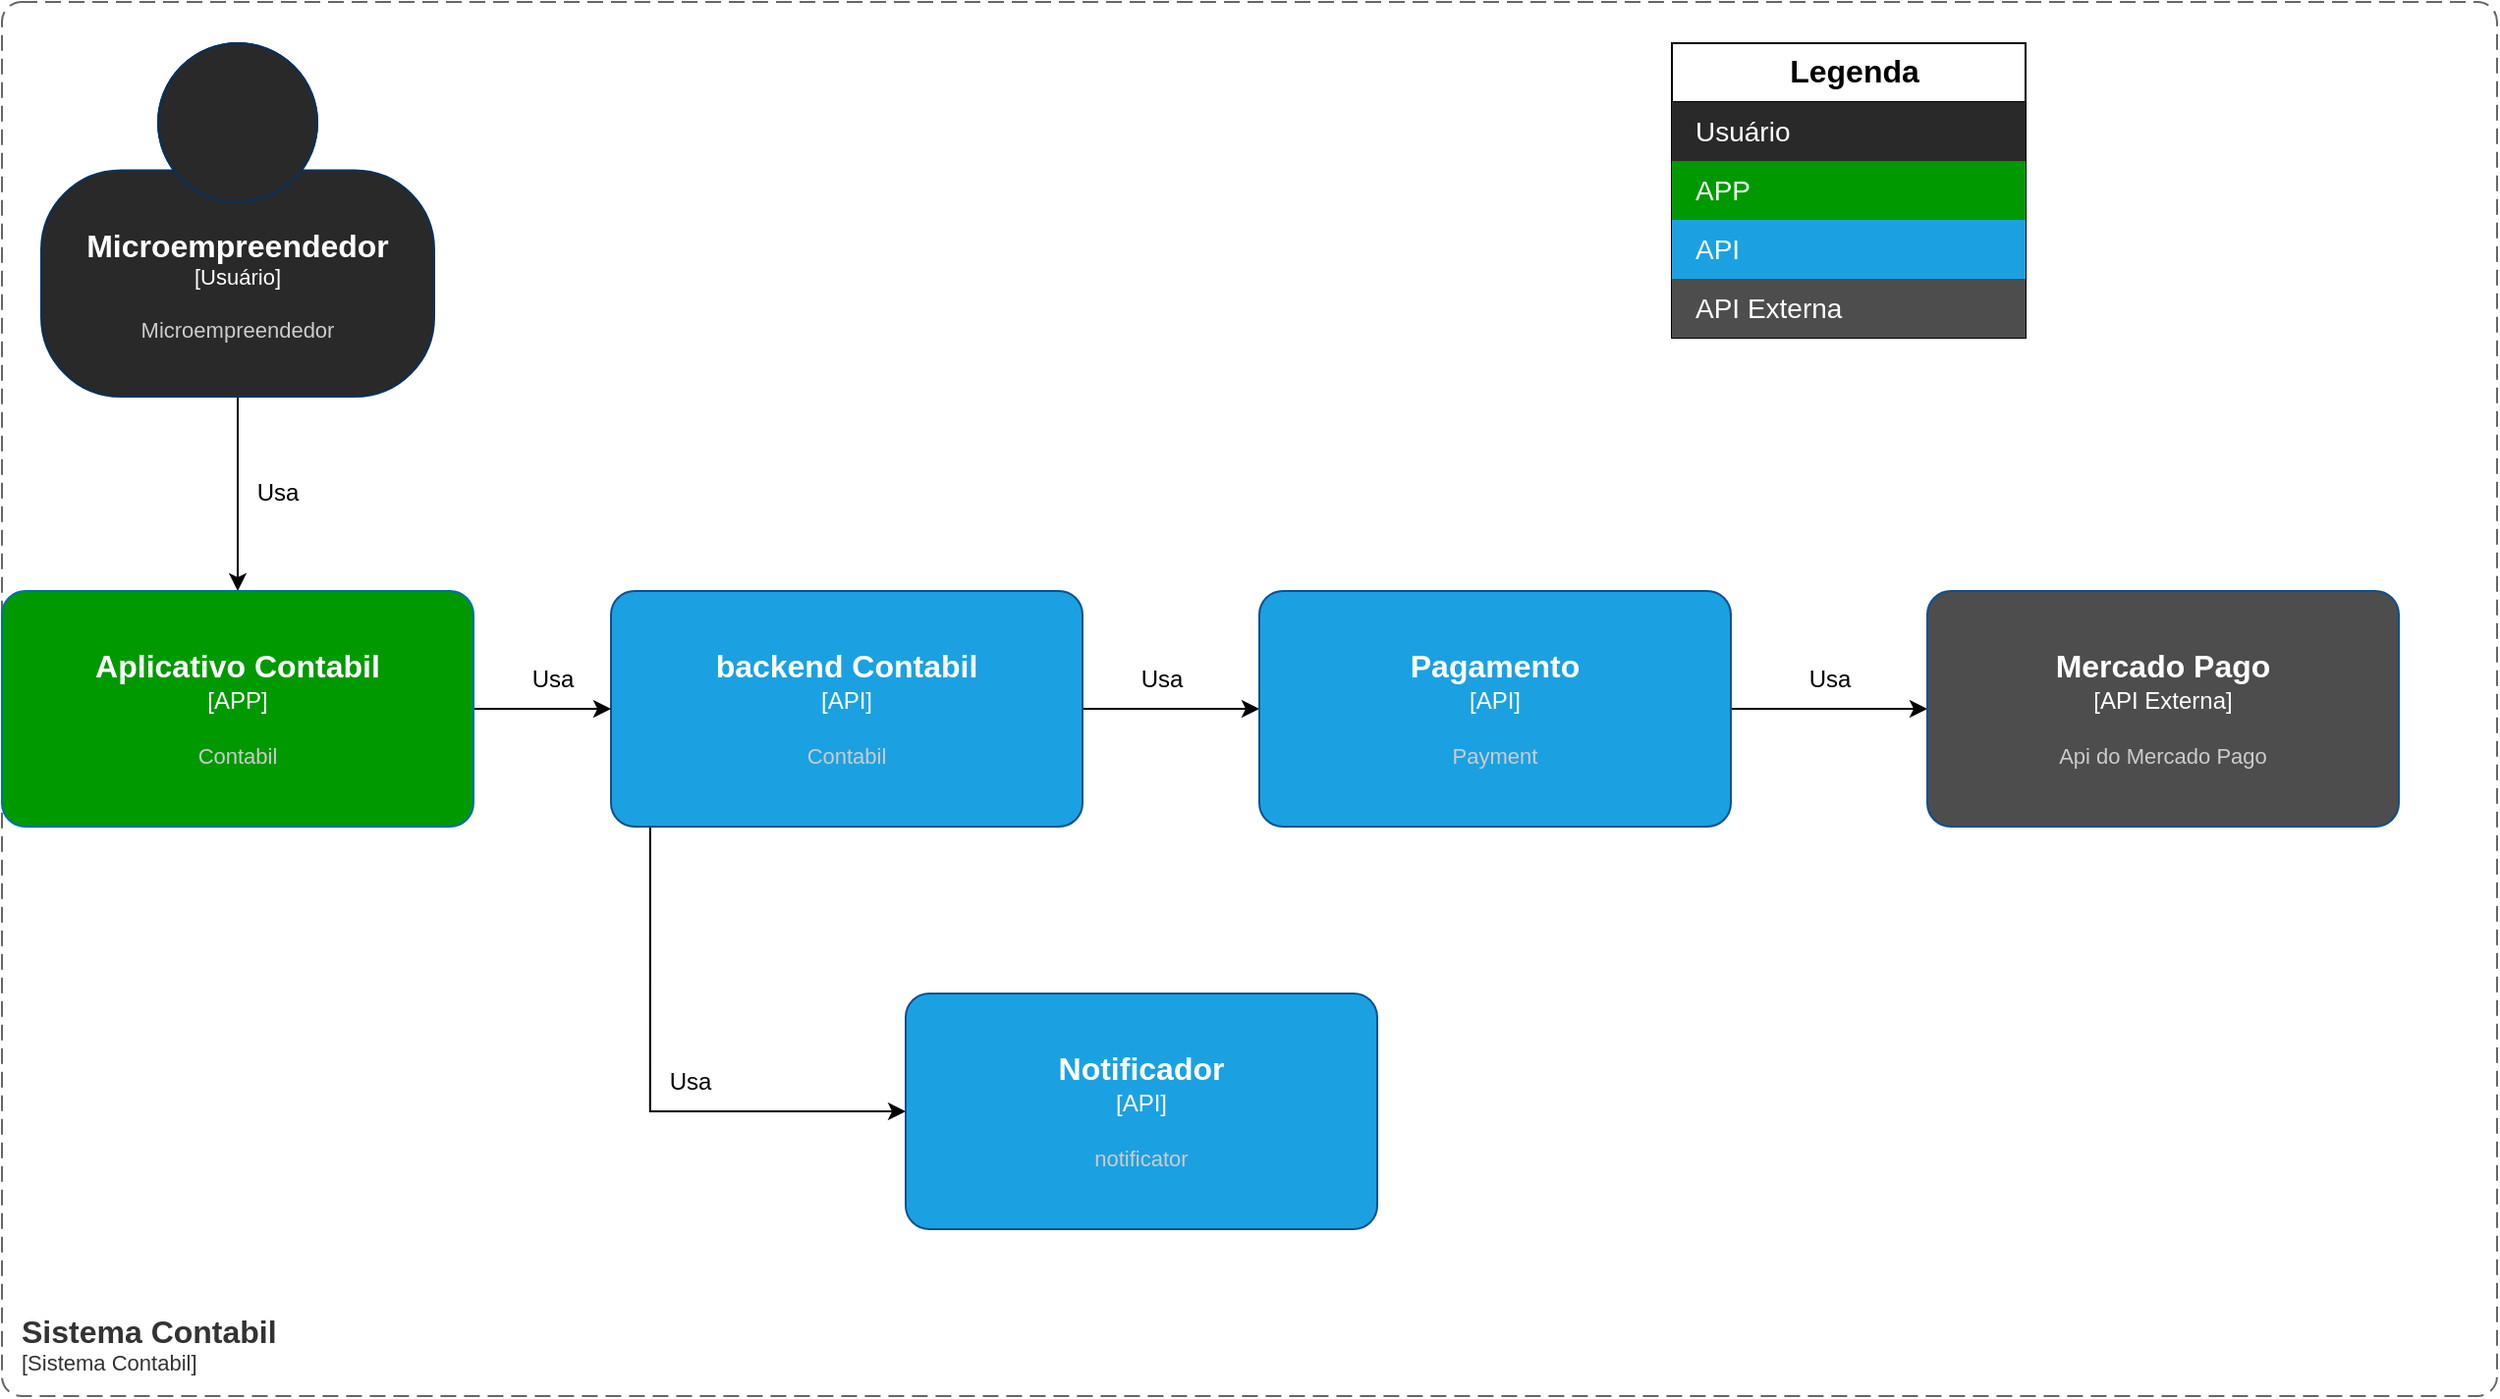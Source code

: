<mxfile version="21.6.8" type="device" pages="5">
  <diagram name="Contexto" id="FHeUx5KVkYCRsPS3F5Vf">
    <mxGraphModel dx="1687" dy="993" grid="1" gridSize="10" guides="1" tooltips="1" connect="1" arrows="1" fold="1" page="1" pageScale="1" pageWidth="827" pageHeight="1169" math="0" shadow="0">
      <root>
        <mxCell id="0" />
        <mxCell id="1" parent="0" />
        <mxCell id="y8lv_qXqmIwqDx1-PK1Z-7" value="Legenda" style="shape=table;startSize=30;container=1;collapsible=0;childLayout=tableLayout;fontSize=16;align=center;verticalAlign=top;fontStyle=1;spacingLeft=6;spacing=0;resizable=0;" vertex="1" parent="1">
          <mxGeometry x="850" y="41" width="180" height="150" as="geometry" />
        </mxCell>
        <mxCell id="y8lv_qXqmIwqDx1-PK1Z-8" value="" style="shape=tableRow;horizontal=0;startSize=0;swimlaneHead=0;swimlaneBody=0;top=0;left=0;bottom=0;right=0;collapsible=0;dropTarget=0;points=[[0,0.5],[1,0.5]];portConstraint=eastwest;fontSize=12;fillColor=#292929;" vertex="1" parent="y8lv_qXqmIwqDx1-PK1Z-7">
          <mxGeometry y="30" width="180" height="30" as="geometry" />
        </mxCell>
        <mxCell id="y8lv_qXqmIwqDx1-PK1Z-9" value="&lt;font style=&quot;font-size: 14px;&quot;&gt;Usuário&lt;/font&gt;" style="shape=partialRectangle;html=1;whiteSpace=wrap;connectable=0;strokeColor=inherit;overflow=hidden;fillColor=#292929;top=0;left=0;bottom=0;right=0;pointerEvents=1;fontSize=12;align=left;fontColor=#FFFFFF;gradientColor=none;spacingLeft=10;spacingRight=4;" vertex="1" parent="y8lv_qXqmIwqDx1-PK1Z-8">
          <mxGeometry width="180" height="30" as="geometry">
            <mxRectangle width="180" height="30" as="alternateBounds" />
          </mxGeometry>
        </mxCell>
        <mxCell id="y8lv_qXqmIwqDx1-PK1Z-10" value="" style="shape=tableRow;horizontal=0;startSize=0;swimlaneHead=0;swimlaneBody=0;strokeColor=inherit;top=0;left=0;bottom=0;right=0;collapsible=0;dropTarget=0;fillColor=none;points=[[0,0.5],[1,0.5]];portConstraint=eastwest;fontSize=12;" vertex="1" parent="y8lv_qXqmIwqDx1-PK1Z-7">
          <mxGeometry y="60" width="180" height="30" as="geometry" />
        </mxCell>
        <mxCell id="y8lv_qXqmIwqDx1-PK1Z-11" value="&lt;font style=&quot;font-size: 14px;&quot;&gt;APP&lt;/font&gt;" style="shape=partialRectangle;html=1;whiteSpace=wrap;connectable=0;strokeColor=#2D7600;overflow=hidden;fillColor=#009900;top=0;left=0;bottom=0;right=0;pointerEvents=1;fontSize=12;align=left;fontColor=#ffffff;spacingLeft=10;spacingRight=4;" vertex="1" parent="y8lv_qXqmIwqDx1-PK1Z-10">
          <mxGeometry width="180" height="30" as="geometry">
            <mxRectangle width="180" height="30" as="alternateBounds" />
          </mxGeometry>
        </mxCell>
        <mxCell id="y8lv_qXqmIwqDx1-PK1Z-12" value="" style="shape=tableRow;horizontal=0;startSize=0;swimlaneHead=0;swimlaneBody=0;strokeColor=inherit;top=0;left=0;bottom=0;right=0;collapsible=0;dropTarget=0;fillColor=none;points=[[0,0.5],[1,0.5]];portConstraint=eastwest;fontSize=12;" vertex="1" parent="y8lv_qXqmIwqDx1-PK1Z-7">
          <mxGeometry y="90" width="180" height="30" as="geometry" />
        </mxCell>
        <mxCell id="y8lv_qXqmIwqDx1-PK1Z-13" value="&lt;font style=&quot;font-size: 14px;&quot;&gt;API&lt;/font&gt;" style="shape=partialRectangle;html=1;whiteSpace=wrap;connectable=0;strokeColor=inherit;overflow=hidden;fillColor=#1BA1E2;top=0;left=0;bottom=0;right=0;pointerEvents=1;fontSize=12;align=left;fontColor=#FFFFFF;gradientColor=none;spacingLeft=10;spacingRight=4;" vertex="1" parent="y8lv_qXqmIwqDx1-PK1Z-12">
          <mxGeometry width="180" height="30" as="geometry">
            <mxRectangle width="180" height="30" as="alternateBounds" />
          </mxGeometry>
        </mxCell>
        <mxCell id="tCiN5nU1rgQhOoQpOTlx-14" style="shape=tableRow;horizontal=0;startSize=0;swimlaneHead=0;swimlaneBody=0;strokeColor=inherit;top=0;left=0;bottom=0;right=0;collapsible=0;dropTarget=0;fillColor=none;points=[[0,0.5],[1,0.5]];portConstraint=eastwest;fontSize=12;" vertex="1" parent="y8lv_qXqmIwqDx1-PK1Z-7">
          <mxGeometry y="120" width="180" height="30" as="geometry" />
        </mxCell>
        <mxCell id="tCiN5nU1rgQhOoQpOTlx-15" value="&lt;font style=&quot;font-size: 14px;&quot;&gt;API Externa&lt;/font&gt;" style="shape=partialRectangle;html=1;whiteSpace=wrap;connectable=0;strokeColor=inherit;overflow=hidden;fillColor=#4D4D4D;top=0;left=0;bottom=0;right=0;pointerEvents=1;fontSize=12;align=left;fontColor=#FFFFFF;gradientColor=none;spacingLeft=10;spacingRight=4;" vertex="1" parent="tCiN5nU1rgQhOoQpOTlx-14">
          <mxGeometry width="180" height="30" as="geometry">
            <mxRectangle width="180" height="30" as="alternateBounds" />
          </mxGeometry>
        </mxCell>
        <mxCell id="tCiN5nU1rgQhOoQpOTlx-19" style="edgeStyle=orthogonalEdgeStyle;rounded=0;orthogonalLoop=1;jettySize=auto;html=1;entryX=0;entryY=0.5;entryDx=0;entryDy=0;entryPerimeter=0;exitX=0.083;exitY=1;exitDx=0;exitDy=0;exitPerimeter=0;" edge="1" parent="1" source="y8lv_qXqmIwqDx1-PK1Z-1" target="y8lv_qXqmIwqDx1-PK1Z-4">
          <mxGeometry relative="1" as="geometry">
            <mxPoint x="430" y="590" as="targetPoint" />
          </mxGeometry>
        </mxCell>
        <mxCell id="tCiN5nU1rgQhOoQpOTlx-20" style="edgeStyle=orthogonalEdgeStyle;rounded=0;orthogonalLoop=1;jettySize=auto;html=1;exitX=1;exitY=0.5;exitDx=0;exitDy=0;exitPerimeter=0;" edge="1" parent="1" source="y8lv_qXqmIwqDx1-PK1Z-1" target="y8lv_qXqmIwqDx1-PK1Z-5">
          <mxGeometry relative="1" as="geometry" />
        </mxCell>
        <object placeholders="1" c4Name="backend Contabil" c4Type="API" c4Description="Contabil" label="&lt;font style=&quot;font-size: 16px&quot;&gt;&lt;b&gt;%c4Name%&lt;/b&gt;&lt;/font&gt;&lt;div&gt;[%c4Type%]&lt;/div&gt;&lt;br&gt;&lt;div&gt;&lt;font style=&quot;font-size: 11px&quot;&gt;&lt;font color=&quot;#cccccc&quot;&gt;%c4Description%&lt;/font&gt;&lt;/div&gt;" link="data:page/id,jFFFT14urflOjMB7sJGz" id="y8lv_qXqmIwqDx1-PK1Z-1">
          <mxCell style="rounded=1;whiteSpace=wrap;html=1;labelBackgroundColor=none;fillColor=#1BA1E2;fontColor=#ffffff;align=center;arcSize=10;strokeColor=#0D5091;metaEdit=1;resizable=0;points=[[0.25,0,0],[0.5,0,0],[0.75,0,0],[1,0.25,0],[1,0.5,0],[1,0.75,0],[0.75,1,0],[0.5,1,0],[0.25,1,0],[0,0.75,0],[0,0.5,0],[0,0.25,0]];" vertex="1" parent="1">
            <mxGeometry x="310" y="320" width="240" height="120" as="geometry" />
          </mxCell>
        </object>
        <object placeholders="1" c4Name="Notificador" c4Type="API" c4Description="notificator" label="&lt;font style=&quot;font-size: 16px&quot;&gt;&lt;b&gt;%c4Name%&lt;/b&gt;&lt;/font&gt;&lt;div&gt;[%c4Type%]&lt;/div&gt;&lt;br&gt;&lt;div&gt;&lt;font style=&quot;font-size: 11px&quot;&gt;&lt;font color=&quot;#cccccc&quot;&gt;%c4Description%&lt;/font&gt;&lt;/div&gt;" id="y8lv_qXqmIwqDx1-PK1Z-4">
          <mxCell style="rounded=1;whiteSpace=wrap;html=1;labelBackgroundColor=none;fillColor=#1BA1E2;fontColor=#ffffff;align=center;arcSize=10;strokeColor=#0D5091;metaEdit=1;resizable=0;points=[[0.25,0,0],[0.5,0,0],[0.75,0,0],[1,0.25,0],[1,0.5,0],[1,0.75,0],[0.75,1,0],[0.5,1,0],[0.25,1,0],[0,0.75,0],[0,0.5,0],[0,0.25,0]];" vertex="1" parent="1">
            <mxGeometry x="460" y="525" width="240" height="120" as="geometry" />
          </mxCell>
        </object>
        <mxCell id="tCiN5nU1rgQhOoQpOTlx-17" style="edgeStyle=orthogonalEdgeStyle;rounded=0;orthogonalLoop=1;jettySize=auto;html=1;" edge="1" parent="1" source="y8lv_qXqmIwqDx1-PK1Z-5" target="tCiN5nU1rgQhOoQpOTlx-16">
          <mxGeometry relative="1" as="geometry" />
        </mxCell>
        <object placeholders="1" c4Name="Pagamento" c4Type="API" c4Description="Payment" label="&lt;font style=&quot;font-size: 16px&quot;&gt;&lt;b&gt;%c4Name%&lt;/b&gt;&lt;/font&gt;&lt;div&gt;[%c4Type%]&lt;/div&gt;&lt;br&gt;&lt;div&gt;&lt;font style=&quot;font-size: 11px&quot;&gt;&lt;font color=&quot;#cccccc&quot;&gt;%c4Description%&lt;/font&gt;&lt;/div&gt;" id="y8lv_qXqmIwqDx1-PK1Z-5">
          <mxCell style="rounded=1;whiteSpace=wrap;html=1;labelBackgroundColor=none;fillColor=#1BA1E2;fontColor=#ffffff;align=center;arcSize=10;strokeColor=#0D5091;metaEdit=1;resizable=0;points=[[0.25,0,0],[0.5,0,0],[0.75,0,0],[1,0.25,0],[1,0.5,0],[1,0.75,0],[0.75,1,0],[0.5,1,0],[0.25,1,0],[0,0.75,0],[0,0.5,0],[0,0.25,0]];" vertex="1" parent="1">
            <mxGeometry x="640" y="320" width="240" height="120" as="geometry" />
          </mxCell>
        </object>
        <object placeholders="1" c4Name="Sistema Contabil" c4Type="SystemScopeBoundary" c4Application="Sistema Contabil" label="&lt;font style=&quot;font-size: 16px&quot;&gt;&lt;b&gt;&lt;div style=&quot;text-align: left&quot;&gt;%c4Name%&lt;/div&gt;&lt;/b&gt;&lt;/font&gt;&lt;div style=&quot;text-align: left&quot;&gt;[%c4Application%]&lt;/div&gt;" id="y8lv_qXqmIwqDx1-PK1Z-6">
          <mxCell style="rounded=1;fontSize=11;whiteSpace=wrap;html=1;dashed=1;arcSize=20;fillColor=none;strokeColor=#666666;fontColor=#333333;labelBackgroundColor=none;align=left;verticalAlign=bottom;labelBorderColor=none;spacingTop=0;spacing=10;dashPattern=8 4;metaEdit=1;rotatable=0;perimeter=rectanglePerimeter;noLabel=0;labelPadding=0;allowArrows=0;connectable=0;expand=0;recursiveResize=0;editable=1;pointerEvents=0;absoluteArcSize=1;points=[[0.25,0,0],[0.5,0,0],[0.75,0,0],[1,0.25,0],[1,0.5,0],[1,0.75,0],[0.75,1,0],[0.5,1,0],[0.25,1,0],[0,0.75,0],[0,0.5,0],[0,0.25,0]];" vertex="1" parent="1">
            <mxGeometry y="20" width="1270" height="710" as="geometry" />
          </mxCell>
        </object>
        <mxCell id="y8lv_qXqmIwqDx1-PK1Z-29" style="edgeStyle=orthogonalEdgeStyle;rounded=0;orthogonalLoop=1;jettySize=auto;html=1;exitX=0.5;exitY=1;exitDx=0;exitDy=0;exitPerimeter=0;entryX=0.5;entryY=0;entryDx=0;entryDy=0;entryPerimeter=0;" edge="1" parent="1" source="y8lv_qXqmIwqDx1-PK1Z-23" target="y8lv_qXqmIwqDx1-PK1Z-27">
          <mxGeometry relative="1" as="geometry" />
        </mxCell>
        <object placeholders="1" c4Name="Microempreendedor" c4Type="Usuário" c4Description="Microempreendedor" label="&lt;font style=&quot;font-size: 16px&quot;&gt;&lt;b&gt;%c4Name%&lt;/b&gt;&lt;/font&gt;&lt;div&gt;[%c4Type%]&lt;/div&gt;&lt;br&gt;&lt;div&gt;&lt;font style=&quot;font-size: 11px&quot;&gt;&lt;font color=&quot;#cccccc&quot;&gt;%c4Description%&lt;/font&gt;&lt;/div&gt;" id="y8lv_qXqmIwqDx1-PK1Z-23">
          <mxCell style="html=1;fontSize=11;dashed=0;whiteSpace=wrap;fillColor=#292929;strokeColor=#06315C;fontColor=#ffffff;shape=mxgraph.c4.person2;align=center;metaEdit=1;points=[[0.5,0,0],[1,0.5,0],[1,0.75,0],[0.75,1,0],[0.5,1,0],[0.25,1,0],[0,0.75,0],[0,0.5,0]];resizable=0;" vertex="1" parent="1">
            <mxGeometry x="20" y="41" width="200" height="180" as="geometry" />
          </mxCell>
        </object>
        <mxCell id="y8lv_qXqmIwqDx1-PK1Z-31" style="edgeStyle=orthogonalEdgeStyle;rounded=0;orthogonalLoop=1;jettySize=auto;html=1;" edge="1" parent="1" source="y8lv_qXqmIwqDx1-PK1Z-27" target="y8lv_qXqmIwqDx1-PK1Z-1">
          <mxGeometry relative="1" as="geometry" />
        </mxCell>
        <object placeholders="1" c4Name="Aplicativo Contabil" c4Type="APP" c4Description="Contabil" label="&lt;font style=&quot;font-size: 16px&quot;&gt;&lt;b&gt;%c4Name%&lt;/b&gt;&lt;/font&gt;&lt;div&gt;[%c4Type%]&lt;/div&gt;&lt;br&gt;&lt;div&gt;&lt;font style=&quot;font-size: 11px&quot;&gt;&lt;font color=&quot;#cccccc&quot;&gt;%c4Description%&lt;/font&gt;&lt;/div&gt;" id="y8lv_qXqmIwqDx1-PK1Z-27">
          <mxCell style="rounded=1;whiteSpace=wrap;html=1;labelBackgroundColor=none;fillColor=#009900;fontColor=#ffffff;align=center;arcSize=10;strokeColor=#006EAF;metaEdit=1;resizable=0;points=[[0.25,0,0],[0.5,0,0],[0.75,0,0],[1,0.25,0],[1,0.5,0],[1,0.75,0],[0.75,1,0],[0.5,1,0],[0.25,1,0],[0,0.75,0],[0,0.5,0],[0,0.25,0]];" vertex="1" parent="1">
            <mxGeometry y="320" width="240" height="120" as="geometry" />
          </mxCell>
        </object>
        <mxCell id="y8lv_qXqmIwqDx1-PK1Z-30" value="Usa" style="text;html=1;align=center;verticalAlign=middle;resizable=0;points=[];autosize=1;strokeColor=none;fillColor=none;" vertex="1" parent="1">
          <mxGeometry x="120" y="255" width="40" height="30" as="geometry" />
        </mxCell>
        <mxCell id="y8lv_qXqmIwqDx1-PK1Z-32" value="Usa" style="text;html=1;align=center;verticalAlign=middle;resizable=0;points=[];autosize=1;strokeColor=none;fillColor=none;" vertex="1" parent="1">
          <mxGeometry x="260" y="350" width="40" height="30" as="geometry" />
        </mxCell>
        <mxCell id="y8lv_qXqmIwqDx1-PK1Z-38" value="Usa" style="text;html=1;align=center;verticalAlign=middle;resizable=0;points=[];autosize=1;strokeColor=none;fillColor=none;" vertex="1" parent="1">
          <mxGeometry x="330" y="555" width="40" height="30" as="geometry" />
        </mxCell>
        <mxCell id="y8lv_qXqmIwqDx1-PK1Z-39" value="Usa" style="text;html=1;align=center;verticalAlign=middle;resizable=0;points=[];autosize=1;strokeColor=none;fillColor=none;" vertex="1" parent="1">
          <mxGeometry x="570" y="350" width="40" height="30" as="geometry" />
        </mxCell>
        <object placeholders="1" c4Name="Mercado Pago" c4Type="API Externa" c4Description="Api do Mercado Pago" label="&lt;font style=&quot;font-size: 16px&quot;&gt;&lt;b&gt;%c4Name%&lt;/b&gt;&lt;/font&gt;&lt;div&gt;[%c4Type%]&lt;/div&gt;&lt;br&gt;&lt;div&gt;&lt;font style=&quot;font-size: 11px&quot;&gt;&lt;font color=&quot;#cccccc&quot;&gt;%c4Description%&lt;/font&gt;&lt;/div&gt;" id="tCiN5nU1rgQhOoQpOTlx-16">
          <mxCell style="rounded=1;whiteSpace=wrap;html=1;labelBackgroundColor=none;fillColor=#4D4D4D;fontColor=#ffffff;align=center;arcSize=10;strokeColor=#0D5091;metaEdit=1;resizable=0;points=[[0.25,0,0],[0.5,0,0],[0.75,0,0],[1,0.25,0],[1,0.5,0],[1,0.75,0],[0.75,1,0],[0.5,1,0],[0.25,1,0],[0,0.75,0],[0,0.5,0],[0,0.25,0]];" vertex="1" parent="1">
            <mxGeometry x="980" y="320" width="240" height="120" as="geometry" />
          </mxCell>
        </object>
        <mxCell id="tCiN5nU1rgQhOoQpOTlx-18" value="Usa" style="text;html=1;align=center;verticalAlign=middle;resizable=0;points=[];autosize=1;strokeColor=none;fillColor=none;" vertex="1" parent="1">
          <mxGeometry x="910" y="350" width="40" height="30" as="geometry" />
        </mxCell>
      </root>
    </mxGraphModel>
  </diagram>
  <diagram id="jFFFT14urflOjMB7sJGz" name="Container">
    <mxGraphModel dx="1434" dy="844" grid="1" gridSize="10" guides="1" tooltips="1" connect="1" arrows="1" fold="1" page="1" pageScale="1" pageWidth="827" pageHeight="1169" math="0" shadow="0">
      <root>
        <mxCell id="0" />
        <mxCell id="1" parent="0" />
        <object placeholders="1" c4Type="Base de dados" c4Container="Base de dados Contabil" c4Technology="PostgreSQL" c4Description="banco de dados da API contabil" label="&lt;font style=&quot;font-size: 16px&quot;&gt;&lt;b&gt;%c4Type%&lt;/b&gt;&lt;/font&gt;&lt;div&gt;[%c4Container%:&amp;nbsp;%c4Technology%]&lt;/div&gt;&lt;br&gt;&lt;div&gt;&lt;font style=&quot;font-size: 11px&quot;&gt;&lt;font color=&quot;#E6E6E6&quot;&gt;%c4Description%&lt;/font&gt;&lt;/div&gt;" id="XEvJuSqW0AoLRQZI55W--1">
          <mxCell style="shape=cylinder3;size=15;whiteSpace=wrap;html=1;boundedLbl=1;rounded=0;labelBackgroundColor=none;fillColor=#7DBEF2;fontSize=12;fontColor=#ffffff;align=center;strokeColor=#0E7DAD;metaEdit=1;points=[[0.5,0,0],[1,0.25,0],[1,0.5,0],[1,0.75,0],[0.5,1,0],[0,0.75,0],[0,0.5,0],[0,0.25,0]];resizable=0;" vertex="1" parent="1">
            <mxGeometry x="80" y="310" width="240" height="120" as="geometry" />
          </mxCell>
        </object>
        <mxCell id="Cm5xwVvEOa-KfDMbn8jl-8" style="edgeStyle=orthogonalEdgeStyle;rounded=0;orthogonalLoop=1;jettySize=auto;html=1;dashed=1;" edge="1" parent="1" source="XEvJuSqW0AoLRQZI55W--3" target="XEvJuSqW0AoLRQZI55W--1">
          <mxGeometry relative="1" as="geometry" />
        </mxCell>
        <mxCell id="Cm5xwVvEOa-KfDMbn8jl-10" style="edgeStyle=orthogonalEdgeStyle;rounded=0;orthogonalLoop=1;jettySize=auto;html=1;exitX=0.25;exitY=1;exitDx=0;exitDy=0;exitPerimeter=0;entryX=0.75;entryY=0;entryDx=0;entryDy=0;entryPerimeter=0;dashed=1;" edge="1" parent="1" source="XEvJuSqW0AoLRQZI55W--3" target="OXq8T4o2rAsov1IleaSl-3">
          <mxGeometry relative="1" as="geometry" />
        </mxCell>
        <mxCell id="Cm5xwVvEOa-KfDMbn8jl-12" style="edgeStyle=orthogonalEdgeStyle;rounded=0;orthogonalLoop=1;jettySize=auto;html=1;exitX=0.75;exitY=1;exitDx=0;exitDy=0;exitPerimeter=0;entryX=0.55;entryY=-0.025;entryDx=0;entryDy=0;entryPerimeter=0;dashed=1;" edge="1" parent="1" source="XEvJuSqW0AoLRQZI55W--3" target="OXq8T4o2rAsov1IleaSl-4">
          <mxGeometry relative="1" as="geometry" />
        </mxCell>
        <object placeholders="1" c4Name="API Contabil" c4Type="API" c4Technology="Spring Boot, Java" c4Description="Api de interface do backend" label="&lt;font style=&quot;font-size: 16px&quot;&gt;&lt;b&gt;%c4Name%&lt;/b&gt;&lt;/font&gt;&lt;div&gt;[%c4Type%: %c4Technology%]&lt;/div&gt;&lt;br&gt;&lt;div&gt;&lt;font style=&quot;font-size: 11px&quot;&gt;&lt;font color=&quot;#E6E6E6&quot;&gt;%c4Description%&lt;/font&gt;&lt;/div&gt;" link="data:page/id,wMWvpo0xckjFgSqLeLIc" id="XEvJuSqW0AoLRQZI55W--3">
          <mxCell style="rounded=1;whiteSpace=wrap;html=1;fontSize=11;labelBackgroundColor=none;fillColor=#23A2D9;fontColor=#ffffff;align=center;arcSize=10;strokeColor=#0E7DAD;metaEdit=1;resizable=0;points=[[0.25,0,0],[0.5,0,0],[0.75,0,0],[1,0.25,0],[1,0.5,0],[1,0.75,0],[0.75,1,0],[0.5,1,0],[0.25,1,0],[0,0.75,0],[0,0.5,0],[0,0.25,0]];" vertex="1" parent="1">
            <mxGeometry x="470" y="310" width="240" height="120" as="geometry" />
          </mxCell>
        </object>
        <mxCell id="Cm5xwVvEOa-KfDMbn8jl-2" style="edgeStyle=orthogonalEdgeStyle;rounded=0;orthogonalLoop=1;jettySize=auto;html=1;entryX=0;entryY=0.5;entryDx=0;entryDy=0;entryPerimeter=0;dashed=1;" edge="1" parent="1" source="OXq8T4o2rAsov1IleaSl-1" target="OXq8T4o2rAsov1IleaSl-2">
          <mxGeometry relative="1" as="geometry" />
        </mxCell>
        <object placeholders="1" c4Name="Microempreendedor" c4Type="Usuário" c4Description="Microempreendedor" label="&lt;font style=&quot;font-size: 16px&quot;&gt;&lt;b&gt;%c4Name%&lt;/b&gt;&lt;/font&gt;&lt;div&gt;[%c4Type%]&lt;/div&gt;&lt;br&gt;&lt;div&gt;&lt;font style=&quot;font-size: 11px&quot;&gt;&lt;font color=&quot;#cccccc&quot;&gt;%c4Description%&lt;/font&gt;&lt;/div&gt;" id="OXq8T4o2rAsov1IleaSl-1">
          <mxCell style="html=1;fontSize=11;dashed=0;whiteSpace=wrap;fillColor=#292929;strokeColor=#06315C;fontColor=#ffffff;shape=mxgraph.c4.person2;align=center;metaEdit=1;points=[[0.5,0,0],[1,0.5,0],[1,0.75,0],[0.75,1,0],[0.5,1,0],[0.25,1,0],[0,0.75,0],[0,0.5,0]];resizable=0;" vertex="1" parent="1">
            <mxGeometry x="90" y="50" width="200" height="180" as="geometry" />
          </mxCell>
        </object>
        <mxCell id="Cm5xwVvEOa-KfDMbn8jl-6" style="edgeStyle=orthogonalEdgeStyle;rounded=0;orthogonalLoop=1;jettySize=auto;html=1;dashed=1;" edge="1" parent="1" source="OXq8T4o2rAsov1IleaSl-2" target="XEvJuSqW0AoLRQZI55W--3">
          <mxGeometry relative="1" as="geometry" />
        </mxCell>
        <object placeholders="1" c4Type="APP" c4Container="Container" c4Technology="Angular" c4Description="Aplicativo responsavel pelo controle contabil." label="&lt;font style=&quot;font-size: 16px&quot;&gt;&lt;b&gt;%c4Type%&lt;/b&gt;&lt;/font&gt;&lt;div&gt;[%c4Container%:&amp;nbsp;%c4Technology%]&lt;/div&gt;&lt;br&gt;&lt;div&gt;&lt;font style=&quot;font-size: 11px&quot;&gt;&lt;font color=&quot;#E6E6E6&quot;&gt;%c4Description%&lt;/font&gt;&lt;/div&gt;" id="OXq8T4o2rAsov1IleaSl-2">
          <mxCell style="shape=mxgraph.c4.webBrowserContainer2;whiteSpace=wrap;html=1;boundedLbl=1;rounded=0;labelBackgroundColor=none;strokeColor=#118ACD;fillColor=#009900;strokeColor=#118ACD;strokeColor2=#0E7DAD;fontSize=12;fontColor=#ffffff;align=center;metaEdit=1;points=[[0.5,0,0],[1,0.25,0],[1,0.5,0],[1,0.75,0],[0.5,1,0],[0,0.75,0],[0,0.5,0],[0,0.25,0]];resizable=0;" vertex="1" parent="1">
            <mxGeometry x="470" y="60" width="240" height="160" as="geometry" />
          </mxCell>
        </object>
        <object placeholders="1" c4Name="API de Notificação" c4Type="API" c4Technology="Nest, Javascript" c4Description="Api responsavel por enviar mensagens via whatsapp para o cliente." label="&lt;font style=&quot;font-size: 16px&quot;&gt;&lt;b&gt;%c4Name%&lt;/b&gt;&lt;/font&gt;&lt;div&gt;[%c4Type%: %c4Technology%]&lt;/div&gt;&lt;br&gt;&lt;div&gt;&lt;font style=&quot;font-size: 11px&quot;&gt;&lt;font color=&quot;#E6E6E6&quot;&gt;%c4Description%&lt;/font&gt;&lt;/div&gt;" link="data:page/id,x_Q8zR34az_LGLvktWuH" id="OXq8T4o2rAsov1IleaSl-3">
          <mxCell style="rounded=1;whiteSpace=wrap;html=1;fontSize=11;labelBackgroundColor=none;fillColor=#23A2D9;fontColor=#ffffff;align=center;arcSize=10;strokeColor=#0E7DAD;metaEdit=1;resizable=0;points=[[0.25,0,0],[0.5,0,0],[0.75,0,0],[1,0.25,0],[1,0.5,0],[1,0.75,0],[0.75,1,0],[0.5,1,0],[0.25,1,0],[0,0.75,0],[0,0.5,0],[0,0.25,0]];" vertex="1" parent="1">
            <mxGeometry x="220" y="585" width="240" height="120" as="geometry" />
          </mxCell>
        </object>
        <mxCell id="Cm5xwVvEOa-KfDMbn8jl-13" style="edgeStyle=orthogonalEdgeStyle;rounded=0;orthogonalLoop=1;jettySize=auto;html=1;entryX=0;entryY=0.5;entryDx=0;entryDy=0;entryPerimeter=0;dashed=1;" edge="1" parent="1" source="OXq8T4o2rAsov1IleaSl-4" target="Cm5xwVvEOa-KfDMbn8jl-1">
          <mxGeometry relative="1" as="geometry" />
        </mxCell>
        <object placeholders="1" c4Name="API de Pagamento" c4Type="API" c4Technology="Laravel, PHP" c4Description="Api responsavel por integrar com meio de pagamento." label="&lt;font style=&quot;font-size: 16px&quot;&gt;&lt;b&gt;%c4Name%&lt;/b&gt;&lt;/font&gt;&lt;div&gt;[%c4Type%: %c4Technology%]&lt;/div&gt;&lt;br&gt;&lt;div&gt;&lt;font style=&quot;font-size: 11px&quot;&gt;&lt;font color=&quot;#E6E6E6&quot;&gt;%c4Description%&lt;/font&gt;&lt;/div&gt;" link="data:page/id,PRIJ8hQkZp2RnQXyiQWS" id="OXq8T4o2rAsov1IleaSl-4">
          <mxCell style="rounded=1;whiteSpace=wrap;html=1;fontSize=11;labelBackgroundColor=none;fillColor=#23A2D9;fontColor=#ffffff;align=center;arcSize=10;strokeColor=#0E7DAD;metaEdit=1;resizable=0;points=[[0.25,0,0],[0.5,0,0],[0.75,0,0],[1,0.25,0],[1,0.5,0],[1,0.75,0],[0.75,1,0],[0.5,1,0],[0.25,1,0],[0,0.75,0],[0,0.5,0],[0,0.25,0]];" vertex="1" parent="1">
            <mxGeometry x="640" y="585" width="240" height="120" as="geometry" />
          </mxCell>
        </object>
        <object placeholders="1" c4Name="API do MercadoPago" c4Type="API Externa" c4Technology="" c4Description="Api do Mercado Pago" label="&lt;font style=&quot;font-size: 16px&quot;&gt;&lt;b&gt;%c4Name%&lt;/b&gt;&lt;/font&gt;&lt;div&gt;[%c4Type%: %c4Technology%]&lt;/div&gt;&lt;br&gt;&lt;div&gt;&lt;font style=&quot;font-size: 11px&quot;&gt;&lt;font color=&quot;#E6E6E6&quot;&gt;%c4Description%&lt;/font&gt;&lt;/div&gt;" id="Cm5xwVvEOa-KfDMbn8jl-1">
          <mxCell style="rounded=1;whiteSpace=wrap;html=1;fontSize=11;labelBackgroundColor=none;fillColor=#4D4D4D;fontColor=#ffffff;align=center;arcSize=10;strokeColor=#0E7DAD;metaEdit=1;resizable=0;points=[[0.25,0,0],[0.5,0,0],[0.75,0,0],[1,0.25,0],[1,0.5,0],[1,0.75,0],[0.75,1,0],[0.5,1,0],[0.25,1,0],[0,0.75,0],[0,0.5,0],[0,0.25,0]];" vertex="1" parent="1">
            <mxGeometry x="1080" y="585" width="240" height="120" as="geometry" />
          </mxCell>
        </object>
        <mxCell id="Cm5xwVvEOa-KfDMbn8jl-3" value="Acessa" style="text;html=1;align=center;verticalAlign=middle;resizable=0;points=[];autosize=1;strokeColor=none;fillColor=none;" vertex="1" parent="1">
          <mxGeometry x="340" y="110" width="60" height="30" as="geometry" />
        </mxCell>
        <mxCell id="Cm5xwVvEOa-KfDMbn8jl-9" value="Spring Data" style="text;html=1;align=center;verticalAlign=middle;resizable=0;points=[];autosize=1;strokeColor=none;fillColor=none;" vertex="1" parent="1">
          <mxGeometry x="350" y="340" width="90" height="30" as="geometry" />
        </mxCell>
        <mxCell id="Cm5xwVvEOa-KfDMbn8jl-11" value="HTTP REST(JSON)" style="text;html=1;align=center;verticalAlign=middle;resizable=0;points=[];autosize=1;strokeColor=none;fillColor=none;dashed=1;" vertex="1" parent="1">
          <mxGeometry x="660" y="480" width="130" height="30" as="geometry" />
        </mxCell>
        <mxCell id="Cm5xwVvEOa-KfDMbn8jl-15" value="AMQP" style="text;html=1;align=center;verticalAlign=middle;resizable=0;points=[];autosize=1;strokeColor=none;fillColor=none;" vertex="1" parent="1">
          <mxGeometry x="420" y="480" width="60" height="30" as="geometry" />
        </mxCell>
        <mxCell id="I405yUMQKZuIRdwbsxnG-1" value="Legenda" style="shape=table;startSize=30;container=1;collapsible=0;childLayout=tableLayout;fontSize=16;align=center;verticalAlign=top;fontStyle=1;spacingLeft=6;spacing=0;resizable=0;" vertex="1" parent="1">
          <mxGeometry x="1070" y="40" width="180" height="180" as="geometry" />
        </mxCell>
        <mxCell id="I405yUMQKZuIRdwbsxnG-2" value="" style="shape=tableRow;horizontal=0;startSize=0;swimlaneHead=0;swimlaneBody=0;top=0;left=0;bottom=0;right=0;collapsible=0;dropTarget=0;points=[[0,0.5],[1,0.5]];portConstraint=eastwest;fontSize=12;fillColor=#292929;" vertex="1" parent="I405yUMQKZuIRdwbsxnG-1">
          <mxGeometry y="30" width="180" height="30" as="geometry" />
        </mxCell>
        <mxCell id="I405yUMQKZuIRdwbsxnG-3" value="&lt;font style=&quot;font-size: 14px;&quot;&gt;Usuário&lt;/font&gt;" style="shape=partialRectangle;html=1;whiteSpace=wrap;connectable=0;strokeColor=inherit;overflow=hidden;fillColor=#292929;top=0;left=0;bottom=0;right=0;pointerEvents=1;fontSize=12;align=left;fontColor=#FFFFFF;gradientColor=none;spacingLeft=10;spacingRight=4;" vertex="1" parent="I405yUMQKZuIRdwbsxnG-2">
          <mxGeometry width="180" height="30" as="geometry">
            <mxRectangle width="180" height="30" as="alternateBounds" />
          </mxGeometry>
        </mxCell>
        <mxCell id="I405yUMQKZuIRdwbsxnG-4" value="" style="shape=tableRow;horizontal=0;startSize=0;swimlaneHead=0;swimlaneBody=0;strokeColor=inherit;top=0;left=0;bottom=0;right=0;collapsible=0;dropTarget=0;fillColor=none;points=[[0,0.5],[1,0.5]];portConstraint=eastwest;fontSize=12;" vertex="1" parent="I405yUMQKZuIRdwbsxnG-1">
          <mxGeometry y="60" width="180" height="30" as="geometry" />
        </mxCell>
        <mxCell id="I405yUMQKZuIRdwbsxnG-5" value="&lt;font style=&quot;font-size: 14px;&quot;&gt;APP&lt;/font&gt;" style="shape=partialRectangle;html=1;whiteSpace=wrap;connectable=0;strokeColor=#2D7600;overflow=hidden;fillColor=#009900;top=0;left=0;bottom=0;right=0;pointerEvents=1;fontSize=12;align=left;fontColor=#ffffff;spacingLeft=10;spacingRight=4;" vertex="1" parent="I405yUMQKZuIRdwbsxnG-4">
          <mxGeometry width="180" height="30" as="geometry">
            <mxRectangle width="180" height="30" as="alternateBounds" />
          </mxGeometry>
        </mxCell>
        <mxCell id="I405yUMQKZuIRdwbsxnG-6" value="" style="shape=tableRow;horizontal=0;startSize=0;swimlaneHead=0;swimlaneBody=0;strokeColor=inherit;top=0;left=0;bottom=0;right=0;collapsible=0;dropTarget=0;fillColor=none;points=[[0,0.5],[1,0.5]];portConstraint=eastwest;fontSize=12;" vertex="1" parent="I405yUMQKZuIRdwbsxnG-1">
          <mxGeometry y="90" width="180" height="30" as="geometry" />
        </mxCell>
        <mxCell id="I405yUMQKZuIRdwbsxnG-7" value="&lt;font style=&quot;font-size: 14px;&quot;&gt;API&lt;/font&gt;" style="shape=partialRectangle;html=1;whiteSpace=wrap;connectable=0;strokeColor=inherit;overflow=hidden;fillColor=#1BA1E2;top=0;left=0;bottom=0;right=0;pointerEvents=1;fontSize=12;align=left;fontColor=#FFFFFF;gradientColor=none;spacingLeft=10;spacingRight=4;" vertex="1" parent="I405yUMQKZuIRdwbsxnG-6">
          <mxGeometry width="180" height="30" as="geometry">
            <mxRectangle width="180" height="30" as="alternateBounds" />
          </mxGeometry>
        </mxCell>
        <mxCell id="I405yUMQKZuIRdwbsxnG-8" style="shape=tableRow;horizontal=0;startSize=0;swimlaneHead=0;swimlaneBody=0;strokeColor=inherit;top=0;left=0;bottom=0;right=0;collapsible=0;dropTarget=0;fillColor=none;points=[[0,0.5],[1,0.5]];portConstraint=eastwest;fontSize=12;" vertex="1" parent="I405yUMQKZuIRdwbsxnG-1">
          <mxGeometry y="120" width="180" height="30" as="geometry" />
        </mxCell>
        <mxCell id="I405yUMQKZuIRdwbsxnG-9" value="&lt;font style=&quot;font-size: 14px;&quot;&gt;API Externa&lt;/font&gt;" style="shape=partialRectangle;html=1;whiteSpace=wrap;connectable=0;strokeColor=inherit;overflow=hidden;fillColor=#4D4D4D;top=0;left=0;bottom=0;right=0;pointerEvents=1;fontSize=12;align=left;fontColor=#FFFFFF;gradientColor=none;spacingLeft=10;spacingRight=4;" vertex="1" parent="I405yUMQKZuIRdwbsxnG-8">
          <mxGeometry width="180" height="30" as="geometry">
            <mxRectangle width="180" height="30" as="alternateBounds" />
          </mxGeometry>
        </mxCell>
        <mxCell id="I405yUMQKZuIRdwbsxnG-10" style="shape=tableRow;horizontal=0;startSize=0;swimlaneHead=0;swimlaneBody=0;strokeColor=inherit;top=0;left=0;bottom=0;right=0;collapsible=0;dropTarget=0;fillColor=none;points=[[0,0.5],[1,0.5]];portConstraint=eastwest;fontSize=12;" vertex="1" parent="I405yUMQKZuIRdwbsxnG-1">
          <mxGeometry y="150" width="180" height="30" as="geometry" />
        </mxCell>
        <mxCell id="I405yUMQKZuIRdwbsxnG-11" value="Base de dados" style="shape=partialRectangle;html=1;whiteSpace=wrap;connectable=0;strokeColor=inherit;overflow=hidden;fillColor=#7DBEF2;top=0;left=0;bottom=0;right=0;pointerEvents=1;fontSize=14;align=left;fontColor=#FFFFFF;gradientColor=none;spacingLeft=10;spacingRight=4;" vertex="1" parent="I405yUMQKZuIRdwbsxnG-10">
          <mxGeometry width="180" height="30" as="geometry">
            <mxRectangle width="180" height="30" as="alternateBounds" />
          </mxGeometry>
        </mxCell>
        <mxCell id="I405yUMQKZuIRdwbsxnG-14" value="HTTP REST(JSON)" style="text;html=1;align=center;verticalAlign=middle;resizable=0;points=[];autosize=1;strokeColor=none;fillColor=none;" vertex="1" parent="1">
          <mxGeometry x="580" y="250" width="130" height="30" as="geometry" />
        </mxCell>
        <mxCell id="I405yUMQKZuIRdwbsxnG-15" value="HTTP REST(JSON)" style="text;html=1;align=center;verticalAlign=middle;resizable=0;points=[];autosize=1;strokeColor=none;fillColor=none;" vertex="1" parent="1">
          <mxGeometry x="920" y="620" width="130" height="30" as="geometry" />
        </mxCell>
      </root>
    </mxGraphModel>
  </diagram>
  <diagram id="PRIJ8hQkZp2RnQXyiQWS" name="Pagamento-Componente">
    <mxGraphModel dx="1434" dy="844" grid="1" gridSize="10" guides="1" tooltips="1" connect="1" arrows="1" fold="1" page="1" pageScale="1" pageWidth="827" pageHeight="1169" math="0" shadow="0">
      <root>
        <mxCell id="0" />
        <mxCell id="1" parent="0" />
        <mxCell id="TlsC1kyEIF3IstWtxkE8-1" style="edgeStyle=orthogonalEdgeStyle;rounded=0;orthogonalLoop=1;jettySize=auto;html=1;exitX=1;exitY=0.5;exitDx=0;exitDy=0;exitPerimeter=0;entryX=0;entryY=0.5;entryDx=0;entryDy=0;entryPerimeter=0;dashed=1;" edge="1" parent="1" source="TlsC1kyEIF3IstWtxkE8-2" target="TlsC1kyEIF3IstWtxkE8-4">
          <mxGeometry relative="1" as="geometry" />
        </mxCell>
        <object placeholders="1" c4Name="Pagamento" c4Type="API" c4Technology="Spring Boot" c4Description="Api Contabil" label="&lt;font style=&quot;font-size: 16px&quot;&gt;&lt;b&gt;%c4Name%&lt;/b&gt;&lt;/font&gt;&lt;div&gt;[%c4Type%: %c4Technology%]&lt;/div&gt;&lt;br&gt;&lt;div&gt;&lt;font style=&quot;font-size: 11px&quot;&gt;&lt;font color=&quot;#E6E6E6&quot;&gt;%c4Description%&lt;/font&gt;&lt;/div&gt;" id="TlsC1kyEIF3IstWtxkE8-2">
          <mxCell style="rounded=1;whiteSpace=wrap;html=1;fontSize=11;labelBackgroundColor=none;fillColor=#23A2D9;fontColor=#ffffff;align=center;arcSize=10;strokeColor=#0E7DAD;metaEdit=1;resizable=0;points=[[0.25,0,0],[0.5,0,0],[0.75,0,0],[1,0.25,0],[1,0.5,0],[1,0.75,0],[0.75,1,0],[0.5,1,0],[0.25,1,0],[0,0.75,0],[0,0.5,0],[0,0.25,0]];" vertex="1" parent="1">
            <mxGeometry x="10" y="80" width="240" height="120" as="geometry" />
          </mxCell>
        </object>
        <mxCell id="TlsC1kyEIF3IstWtxkE8-3" style="edgeStyle=orthogonalEdgeStyle;rounded=0;orthogonalLoop=1;jettySize=auto;html=1;dashed=1;" edge="1" parent="1" source="TlsC1kyEIF3IstWtxkE8-4" target="TlsC1kyEIF3IstWtxkE8-6">
          <mxGeometry relative="1" as="geometry" />
        </mxCell>
        <object placeholders="1" c4Name="PagamentoController" c4Type="container" c4Technology="PHP" c4Description="Responsavel por receber requisições" label="&lt;font style=&quot;font-size: 16px&quot;&gt;&lt;b&gt;%c4Name%&lt;/b&gt;&lt;/font&gt;&lt;div&gt;[%c4Type%: %c4Technology%]&lt;/div&gt;&lt;br&gt;&lt;div&gt;&lt;font style=&quot;font-size: 11px&quot;&gt;&lt;font color=&quot;#E6E6E6&quot;&gt;%c4Description%&lt;/font&gt;&lt;/div&gt;" id="TlsC1kyEIF3IstWtxkE8-4">
          <mxCell style="rounded=1;whiteSpace=wrap;html=1;fontSize=11;labelBackgroundColor=none;fillColor=#60a917;fontColor=#ffffff;align=center;arcSize=10;strokeColor=#2D7600;metaEdit=1;resizable=0;points=[[0.25,0,0],[0.5,0,0],[0.75,0,0],[1,0.25,0],[1,0.5,0],[1,0.75,0],[0.75,1,0],[0.5,1,0],[0.25,1,0],[0,0.75,0],[0,0.5,0],[0,0.25,0]];" vertex="1" parent="1">
            <mxGeometry x="360" y="80" width="240" height="120" as="geometry" />
          </mxCell>
        </object>
        <mxCell id="TlsC1kyEIF3IstWtxkE8-8" style="edgeStyle=orthogonalEdgeStyle;rounded=0;orthogonalLoop=1;jettySize=auto;html=1;entryX=0.5;entryY=0;entryDx=0;entryDy=0;entryPerimeter=0;dashed=1;" edge="1" parent="1" source="TlsC1kyEIF3IstWtxkE8-6" target="TlsC1kyEIF3IstWtxkE8-7">
          <mxGeometry relative="1" as="geometry" />
        </mxCell>
        <object placeholders="1" c4Name="PagamentoService" c4Type="container" c4Technology="PHP" c4Description="Classe responsável pela regra negócio" label="&lt;font style=&quot;font-size: 16px&quot;&gt;&lt;b&gt;%c4Name%&lt;/b&gt;&lt;/font&gt;&lt;div&gt;[%c4Type%: %c4Technology%]&lt;/div&gt;&lt;br&gt;&lt;div&gt;&lt;font style=&quot;font-size: 11px&quot;&gt;&lt;font color=&quot;#E6E6E6&quot;&gt;%c4Description%&lt;/font&gt;&lt;/div&gt;" id="TlsC1kyEIF3IstWtxkE8-6">
          <mxCell style="rounded=1;whiteSpace=wrap;html=1;fontSize=11;labelBackgroundColor=none;fillColor=#60a917;fontColor=#ffffff;align=center;arcSize=10;strokeColor=#2D7600;metaEdit=1;resizable=0;points=[[0.25,0,0],[0.5,0,0],[0.75,0,0],[1,0.25,0],[1,0.5,0],[1,0.75,0],[0.75,1,0],[0.5,1,0],[0.25,1,0],[0,0.75,0],[0,0.5,0],[0,0.25,0]];" vertex="1" parent="1">
            <mxGeometry x="360" y="270" width="240" height="120" as="geometry" />
          </mxCell>
        </object>
        <object placeholders="1" c4Name="PagamentoAdapter" c4Type="container" c4Technology="PHP" c4Description="interface de comunicação com a api externa (MercadoPago)" label="&lt;font style=&quot;font-size: 16px&quot;&gt;&lt;b&gt;%c4Name%&lt;/b&gt;&lt;/font&gt;&lt;div&gt;[%c4Type%: %c4Technology%]&lt;/div&gt;&lt;br&gt;&lt;div&gt;&lt;font style=&quot;font-size: 11px&quot;&gt;&lt;font color=&quot;#E6E6E6&quot;&gt;%c4Description%&lt;/font&gt;&lt;/div&gt;" id="TlsC1kyEIF3IstWtxkE8-7">
          <mxCell style="rounded=1;whiteSpace=wrap;html=1;fontSize=11;labelBackgroundColor=none;fillColor=#60a917;fontColor=#ffffff;align=center;arcSize=10;strokeColor=#2D7600;metaEdit=1;resizable=0;points=[[0.25,0,0],[0.5,0,0],[0.75,0,0],[1,0.25,0],[1,0.5,0],[1,0.75,0],[0.75,1,0],[0.5,1,0],[0.25,1,0],[0,0.75,0],[0,0.5,0],[0,0.25,0]];" vertex="1" parent="1">
            <mxGeometry x="360" y="450" width="240" height="120" as="geometry" />
          </mxCell>
        </object>
      </root>
    </mxGraphModel>
  </diagram>
  <diagram id="x_Q8zR34az_LGLvktWuH" name="Notificação-Componente">
    <mxGraphModel dx="1434" dy="844" grid="1" gridSize="10" guides="1" tooltips="1" connect="1" arrows="1" fold="1" page="1" pageScale="1" pageWidth="827" pageHeight="1169" math="0" shadow="0">
      <root>
        <mxCell id="0" />
        <mxCell id="1" parent="0" />
        <mxCell id="Biie6iW-SF-tyX3xPomg-1" style="edgeStyle=orthogonalEdgeStyle;rounded=0;orthogonalLoop=1;jettySize=auto;html=1;exitX=1;exitY=0.5;exitDx=0;exitDy=0;exitPerimeter=0;entryX=0;entryY=0.5;entryDx=0;entryDy=0;entryPerimeter=0;dashed=1;" edge="1" parent="1" source="Biie6iW-SF-tyX3xPomg-2" target="Biie6iW-SF-tyX3xPomg-4">
          <mxGeometry relative="1" as="geometry" />
        </mxCell>
        <object placeholders="1" c4Name="Pagamento" c4Type="API" c4Technology="Spring Boot" c4Description="Api Contabil" label="&lt;font style=&quot;font-size: 16px&quot;&gt;&lt;b&gt;%c4Name%&lt;/b&gt;&lt;/font&gt;&lt;div&gt;[%c4Type%: %c4Technology%]&lt;/div&gt;&lt;br&gt;&lt;div&gt;&lt;font style=&quot;font-size: 11px&quot;&gt;&lt;font color=&quot;#E6E6E6&quot;&gt;%c4Description%&lt;/font&gt;&lt;/div&gt;" id="Biie6iW-SF-tyX3xPomg-2">
          <mxCell style="rounded=1;whiteSpace=wrap;html=1;fontSize=11;labelBackgroundColor=none;fillColor=#23A2D9;fontColor=#ffffff;align=center;arcSize=10;strokeColor=#0E7DAD;metaEdit=1;resizable=0;points=[[0.25,0,0],[0.5,0,0],[0.75,0,0],[1,0.25,0],[1,0.5,0],[1,0.75,0],[0.75,1,0],[0.5,1,0],[0.25,1,0],[0,0.75,0],[0,0.5,0],[0,0.25,0]];" vertex="1" parent="1">
            <mxGeometry x="110" y="80" width="240" height="120" as="geometry" />
          </mxCell>
        </object>
        <mxCell id="Biie6iW-SF-tyX3xPomg-3" style="edgeStyle=orthogonalEdgeStyle;rounded=0;orthogonalLoop=1;jettySize=auto;html=1;dashed=1;" edge="1" parent="1" source="Biie6iW-SF-tyX3xPomg-4" target="Biie6iW-SF-tyX3xPomg-5">
          <mxGeometry relative="1" as="geometry" />
        </mxCell>
        <object placeholders="1" c4Name="NotificacaoConsumer" c4Type="container" c4Technology="NestJS" c4Description="Responsavel por receber requisições" label="&lt;font style=&quot;font-size: 16px&quot;&gt;&lt;b&gt;%c4Name%&lt;/b&gt;&lt;/font&gt;&lt;div&gt;[%c4Type%: %c4Technology%]&lt;/div&gt;&lt;br&gt;&lt;div&gt;&lt;font style=&quot;font-size: 11px&quot;&gt;&lt;font color=&quot;#E6E6E6&quot;&gt;%c4Description%&lt;/font&gt;&lt;/div&gt;" id="Biie6iW-SF-tyX3xPomg-4">
          <mxCell style="rounded=1;whiteSpace=wrap;html=1;fontSize=11;labelBackgroundColor=none;fillColor=#60a917;fontColor=#ffffff;align=center;arcSize=10;strokeColor=#2D7600;metaEdit=1;resizable=0;points=[[0.25,0,0],[0.5,0,0],[0.75,0,0],[1,0.25,0],[1,0.5,0],[1,0.75,0],[0.75,1,0],[0.5,1,0],[0.25,1,0],[0,0.75,0],[0,0.5,0],[0,0.25,0]];" vertex="1" parent="1">
            <mxGeometry x="460" y="80" width="240" height="120" as="geometry" />
          </mxCell>
        </object>
        <mxCell id="Biie6iW-SF-tyX3xPomg-7" style="edgeStyle=orthogonalEdgeStyle;rounded=0;orthogonalLoop=1;jettySize=auto;html=1;exitX=0.5;exitY=1;exitDx=0;exitDy=0;exitPerimeter=0;dashed=1;" edge="1" parent="1" source="Biie6iW-SF-tyX3xPomg-5" target="Biie6iW-SF-tyX3xPomg-6">
          <mxGeometry relative="1" as="geometry" />
        </mxCell>
        <object placeholders="1" c4Name="NotificacaoService" c4Type="container" c4Technology="NestJS" c4Description="Classe responsável pela regra negócio" label="&lt;font style=&quot;font-size: 16px&quot;&gt;&lt;b&gt;%c4Name%&lt;/b&gt;&lt;/font&gt;&lt;div&gt;[%c4Type%: %c4Technology%]&lt;/div&gt;&lt;br&gt;&lt;div&gt;&lt;font style=&quot;font-size: 11px&quot;&gt;&lt;font color=&quot;#E6E6E6&quot;&gt;%c4Description%&lt;/font&gt;&lt;/div&gt;" id="Biie6iW-SF-tyX3xPomg-5">
          <mxCell style="rounded=1;whiteSpace=wrap;html=1;fontSize=11;labelBackgroundColor=none;fillColor=#60a917;fontColor=#ffffff;align=center;arcSize=10;strokeColor=#2D7600;metaEdit=1;resizable=0;points=[[0.25,0,0],[0.5,0,0],[0.75,0,0],[1,0.25,0],[1,0.5,0],[1,0.75,0],[0.75,1,0],[0.5,1,0],[0.25,1,0],[0,0.75,0],[0,0.5,0],[0,0.25,0]];" vertex="1" parent="1">
            <mxGeometry x="460" y="270" width="240" height="120" as="geometry" />
          </mxCell>
        </object>
        <object placeholders="1" c4Name="VenomProvider" c4Type="container" c4Technology="VenomBot" c4Description="Gerador de conexão com whatsapp e envio de mensagem" label="&lt;font style=&quot;font-size: 16px&quot;&gt;&lt;b&gt;%c4Name%&lt;/b&gt;&lt;/font&gt;&lt;div&gt;[%c4Type%: %c4Technology%]&lt;/div&gt;&lt;br&gt;&lt;div&gt;&lt;font style=&quot;font-size: 11px&quot;&gt;&lt;font color=&quot;#E6E6E6&quot;&gt;%c4Description%&lt;/font&gt;&lt;/div&gt;" id="Biie6iW-SF-tyX3xPomg-6">
          <mxCell style="rounded=1;whiteSpace=wrap;html=1;fontSize=11;labelBackgroundColor=none;fillColor=#60a917;fontColor=#ffffff;align=center;arcSize=10;strokeColor=#2D7600;metaEdit=1;resizable=0;points=[[0.25,0,0],[0.5,0,0],[0.75,0,0],[1,0.25,0],[1,0.5,0],[1,0.75,0],[0.75,1,0],[0.5,1,0],[0.25,1,0],[0,0.75,0],[0,0.5,0],[0,0.25,0]];" vertex="1" parent="1">
            <mxGeometry x="460" y="470" width="240" height="120" as="geometry" />
          </mxCell>
        </object>
      </root>
    </mxGraphModel>
  </diagram>
  <diagram id="wMWvpo0xckjFgSqLeLIc" name="Contabil-Componente">
    <mxGraphModel dx="1434" dy="844" grid="1" gridSize="10" guides="1" tooltips="1" connect="1" arrows="1" fold="1" page="1" pageScale="1" pageWidth="827" pageHeight="1169" math="0" shadow="0">
      <root>
        <mxCell id="0" />
        <mxCell id="1" parent="0" />
        <mxCell id="x-GgHu2GDUggRUSpBmPa-14" style="edgeStyle=orthogonalEdgeStyle;rounded=0;orthogonalLoop=1;jettySize=auto;html=1;exitX=1;exitY=0.5;exitDx=0;exitDy=0;exitPerimeter=0;entryX=0;entryY=0.5;entryDx=0;entryDy=0;entryPerimeter=0;dashed=1;" edge="1" parent="1" source="x-GgHu2GDUggRUSpBmPa-2" target="x-GgHu2GDUggRUSpBmPa-3">
          <mxGeometry relative="1" as="geometry" />
        </mxCell>
        <object placeholders="1" c4Name="Cadastro" c4Type="APP" c4Technology="Angular" c4Description="App Contabil" label="&lt;font style=&quot;font-size: 16px&quot;&gt;&lt;b&gt;%c4Name%&lt;/b&gt;&lt;/font&gt;&lt;div&gt;[%c4Type%: %c4Technology%]&lt;/div&gt;&lt;br&gt;&lt;div&gt;&lt;font style=&quot;font-size: 11px&quot;&gt;&lt;font color=&quot;#E6E6E6&quot;&gt;%c4Description%&lt;/font&gt;&lt;/div&gt;" id="x-GgHu2GDUggRUSpBmPa-2">
          <mxCell style="rounded=1;whiteSpace=wrap;html=1;fontSize=11;labelBackgroundColor=none;fillColor=#23A2D9;fontColor=#ffffff;align=center;arcSize=10;strokeColor=#0E7DAD;metaEdit=1;resizable=0;points=[[0.25,0,0],[0.5,0,0],[0.75,0,0],[1,0.25,0],[1,0.5,0],[1,0.75,0],[0.75,1,0],[0.5,1,0],[0.25,1,0],[0,0.75,0],[0,0.5,0],[0,0.25,0]];" vertex="1" parent="1">
            <mxGeometry x="10" y="10" width="240" height="120" as="geometry" />
          </mxCell>
        </object>
        <mxCell id="x-GgHu2GDUggRUSpBmPa-30" style="edgeStyle=orthogonalEdgeStyle;rounded=0;orthogonalLoop=1;jettySize=auto;html=1;dashed=1;" edge="1" parent="1" source="x-GgHu2GDUggRUSpBmPa-3" target="x-GgHu2GDUggRUSpBmPa-15">
          <mxGeometry relative="1" as="geometry" />
        </mxCell>
        <object placeholders="1" c4Name="UsuarioController" c4Type="container" c4Technology="Java" c4Description="Responsavel por receber requisições" label="&lt;font style=&quot;font-size: 16px&quot;&gt;&lt;b&gt;%c4Name%&lt;/b&gt;&lt;/font&gt;&lt;div&gt;[%c4Type%: %c4Technology%]&lt;/div&gt;&lt;br&gt;&lt;div&gt;&lt;font style=&quot;font-size: 11px&quot;&gt;&lt;font color=&quot;#E6E6E6&quot;&gt;%c4Description%&lt;/font&gt;&lt;/div&gt;" id="x-GgHu2GDUggRUSpBmPa-3">
          <mxCell style="rounded=1;whiteSpace=wrap;html=1;fontSize=11;labelBackgroundColor=none;fillColor=#60a917;fontColor=#ffffff;align=center;arcSize=10;strokeColor=#2D7600;metaEdit=1;resizable=0;points=[[0.25,0,0],[0.5,0,0],[0.75,0,0],[1,0.25,0],[1,0.5,0],[1,0.75,0],[0.75,1,0],[0.5,1,0],[0.25,1,0],[0,0.75,0],[0,0.5,0],[0,0.25,0]];" vertex="1" parent="1">
            <mxGeometry x="294" y="10" width="240" height="120" as="geometry" />
          </mxCell>
        </object>
        <mxCell id="x-GgHu2GDUggRUSpBmPa-32" style="edgeStyle=orthogonalEdgeStyle;rounded=0;orthogonalLoop=1;jettySize=auto;html=1;entryX=0.5;entryY=0;entryDx=0;entryDy=0;entryPerimeter=0;dashed=1;" edge="1" parent="1" source="x-GgHu2GDUggRUSpBmPa-15" target="x-GgHu2GDUggRUSpBmPa-31">
          <mxGeometry relative="1" as="geometry" />
        </mxCell>
        <mxCell id="ONGEXR9jRjqBsKziUWBG-2" style="edgeStyle=orthogonalEdgeStyle;rounded=0;orthogonalLoop=1;jettySize=auto;html=1;exitX=1;exitY=0.5;exitDx=0;exitDy=0;exitPerimeter=0;entryX=0;entryY=0.5;entryDx=0;entryDy=0;entryPerimeter=0;dashed=1;" edge="1" parent="1" source="x-GgHu2GDUggRUSpBmPa-15" target="ONGEXR9jRjqBsKziUWBG-1">
          <mxGeometry relative="1" as="geometry" />
        </mxCell>
        <object placeholders="1" c4Name="UsuarioService" c4Type="container" c4Technology="Java" c4Description="Interface responsavel pelas regras de negocio de Usuario" label="&lt;font style=&quot;font-size: 16px&quot;&gt;&lt;b&gt;%c4Name%&lt;/b&gt;&lt;/font&gt;&lt;div&gt;[%c4Type%: %c4Technology%]&lt;/div&gt;&lt;br&gt;&lt;div&gt;&lt;font style=&quot;font-size: 11px&quot;&gt;&lt;font color=&quot;#E6E6E6&quot;&gt;%c4Description%&lt;/font&gt;&lt;/div&gt;" id="x-GgHu2GDUggRUSpBmPa-15">
          <mxCell style="rounded=1;whiteSpace=wrap;html=1;fontSize=11;labelBackgroundColor=none;fillColor=#60a917;fontColor=#ffffff;align=center;arcSize=10;strokeColor=#2D7600;metaEdit=1;resizable=0;points=[[0.25,0,0],[0.5,0,0],[0.75,0,0],[1,0.25,0],[1,0.5,0],[1,0.75,0],[0.75,1,0],[0.5,1,0],[0.25,1,0],[0,0.75,0],[0,0.5,0],[0,0.25,0]];" vertex="1" parent="1">
            <mxGeometry x="294" y="170" width="240" height="120" as="geometry" />
          </mxCell>
        </object>
        <mxCell id="x-GgHu2GDUggRUSpBmPa-25" style="edgeStyle=orthogonalEdgeStyle;rounded=0;orthogonalLoop=1;jettySize=auto;html=1;exitX=0.75;exitY=1;exitDx=0;exitDy=0;exitPerimeter=0;entryX=0.25;entryY=0;entryDx=0;entryDy=0;entryPerimeter=0;dashed=1;" edge="1" parent="1" source="x-GgHu2GDUggRUSpBmPa-18" target="x-GgHu2GDUggRUSpBmPa-21">
          <mxGeometry relative="1" as="geometry" />
        </mxCell>
        <object placeholders="1" c4Name="UsuarioServiceDefaultImpl" c4Type="container" c4Technology="Java" c4Description="Classe responsavel pelas regras de negocio de Usuario do Tipo Cliente" label="&lt;font style=&quot;font-size: 16px&quot;&gt;&lt;b&gt;%c4Name%&lt;/b&gt;&lt;/font&gt;&lt;div&gt;[%c4Type%: %c4Technology%]&lt;/div&gt;&lt;br&gt;&lt;div&gt;&lt;font style=&quot;font-size: 11px&quot;&gt;&lt;font color=&quot;#E6E6E6&quot;&gt;%c4Description%&lt;/font&gt;&lt;/div&gt;" id="x-GgHu2GDUggRUSpBmPa-18">
          <mxCell style="rounded=1;whiteSpace=wrap;html=1;fontSize=11;labelBackgroundColor=none;fillColor=#60a917;fontColor=#ffffff;align=center;arcSize=10;strokeColor=#2D7600;metaEdit=1;resizable=0;points=[[0.25,0,0],[0.5,0,0],[0.75,0,0],[1,0.25,0],[1,0.5,0],[1,0.75,0],[0.75,1,0],[0.5,1,0],[0.25,1,0],[0,0.75,0],[0,0.5,0],[0,0.25,0]];" vertex="1" parent="1">
            <mxGeometry x="10" y="540" width="240" height="120" as="geometry" />
          </mxCell>
        </object>
        <mxCell id="x-GgHu2GDUggRUSpBmPa-24" style="edgeStyle=orthogonalEdgeStyle;rounded=0;orthogonalLoop=1;jettySize=auto;html=1;dashed=1;" edge="1" parent="1" source="x-GgHu2GDUggRUSpBmPa-19" target="x-GgHu2GDUggRUSpBmPa-21">
          <mxGeometry relative="1" as="geometry" />
        </mxCell>
        <object placeholders="1" c4Name="UsuarioFuncionarioServiceImpl" c4Type="Container" c4Technology="Java" c4Description="Classe responsavel pelas regras de negocio de Usuario do Tipo Funcionario" label="&lt;font style=&quot;font-size: 16px&quot;&gt;&lt;b&gt;%c4Name%&lt;/b&gt;&lt;/font&gt;&lt;div&gt;[%c4Type%: %c4Technology%]&lt;/div&gt;&lt;br&gt;&lt;div&gt;&lt;font style=&quot;font-size: 11px&quot;&gt;&lt;font color=&quot;#E6E6E6&quot;&gt;%c4Description%&lt;/font&gt;&lt;/div&gt;" id="x-GgHu2GDUggRUSpBmPa-19">
          <mxCell style="rounded=1;whiteSpace=wrap;html=1;fontSize=11;labelBackgroundColor=none;fillColor=#60a917;fontColor=#ffffff;align=center;arcSize=10;strokeColor=#2D7600;metaEdit=1;resizable=0;points=[[0.25,0,0],[0.5,0,0],[0.75,0,0],[1,0.25,0],[1,0.5,0],[1,0.75,0],[0.75,1,0],[0.5,1,0],[0.25,1,0],[0,0.75,0],[0,0.5,0],[0,0.25,0]];" vertex="1" parent="1">
            <mxGeometry x="294" y="550" width="240" height="120" as="geometry" />
          </mxCell>
        </object>
        <mxCell id="x-GgHu2GDUggRUSpBmPa-26" style="edgeStyle=orthogonalEdgeStyle;rounded=0;orthogonalLoop=1;jettySize=auto;html=1;exitX=0.25;exitY=1;exitDx=0;exitDy=0;exitPerimeter=0;entryX=0.75;entryY=0;entryDx=0;entryDy=0;entryPerimeter=0;dashed=1;" edge="1" parent="1" source="x-GgHu2GDUggRUSpBmPa-20" target="x-GgHu2GDUggRUSpBmPa-21">
          <mxGeometry relative="1" as="geometry" />
        </mxCell>
        <object placeholders="1" c4Name="UsuarioAdminServiceImpl" c4Type="container" c4Technology="Java" c4Description="Classe responsavel pelas regras de negocio de Usuario do Tipo Admin" label="&lt;font style=&quot;font-size: 16px&quot;&gt;&lt;b&gt;%c4Name%&lt;/b&gt;&lt;/font&gt;&lt;div&gt;[%c4Type%: %c4Technology%]&lt;/div&gt;&lt;br&gt;&lt;div&gt;&lt;font style=&quot;font-size: 11px&quot;&gt;&lt;font color=&quot;#E6E6E6&quot;&gt;%c4Description%&lt;/font&gt;&lt;/div&gt;" id="x-GgHu2GDUggRUSpBmPa-20">
          <mxCell style="rounded=1;whiteSpace=wrap;html=1;fontSize=11;labelBackgroundColor=none;fillColor=#60a917;fontColor=#ffffff;align=center;arcSize=10;strokeColor=#2D7600;metaEdit=1;resizable=0;points=[[0.25,0,0],[0.5,0,0],[0.75,0,0],[1,0.25,0],[1,0.5,0],[1,0.75,0],[0.75,1,0],[0.5,1,0],[0.25,1,0],[0,0.75,0],[0,0.5,0],[0,0.25,0]];" vertex="1" parent="1">
            <mxGeometry x="570" y="550" width="240" height="120" as="geometry" />
          </mxCell>
        </object>
        <mxCell id="x-GgHu2GDUggRUSpBmPa-23" style="edgeStyle=orthogonalEdgeStyle;rounded=0;orthogonalLoop=1;jettySize=auto;html=1;entryX=0.5;entryY=0;entryDx=0;entryDy=0;entryPerimeter=0;dashed=1;" edge="1" parent="1" source="x-GgHu2GDUggRUSpBmPa-21" target="x-GgHu2GDUggRUSpBmPa-22">
          <mxGeometry relative="1" as="geometry" />
        </mxCell>
        <object placeholders="1" c4Name="UsuarioRepository" c4Type="container" c4Technology="Java" c4Description="Responsavel por iterações com o banco" label="&lt;font style=&quot;font-size: 16px&quot;&gt;&lt;b&gt;%c4Name%&lt;/b&gt;&lt;/font&gt;&lt;div&gt;[%c4Type%: %c4Technology%]&lt;/div&gt;&lt;br&gt;&lt;div&gt;&lt;font style=&quot;font-size: 11px&quot;&gt;&lt;font color=&quot;#E6E6E6&quot;&gt;%c4Description%&lt;/font&gt;&lt;/div&gt;" id="x-GgHu2GDUggRUSpBmPa-21">
          <mxCell style="rounded=1;whiteSpace=wrap;html=1;fontSize=11;labelBackgroundColor=none;fillColor=#60a917;fontColor=#ffffff;align=center;arcSize=10;strokeColor=#2D7600;metaEdit=1;resizable=0;points=[[0.25,0,0],[0.5,0,0],[0.75,0,0],[1,0.25,0],[1,0.5,0],[1,0.75,0],[0.75,1,0],[0.5,1,0],[0.25,1,0],[0,0.75,0],[0,0.5,0],[0,0.25,0]];" vertex="1" parent="1">
            <mxGeometry x="294" y="770" width="240" height="120" as="geometry" />
          </mxCell>
        </object>
        <object placeholders="1" c4Type="Base de dados" c4Container="Banco de dados" c4Technology="PostgreSQL" c4Description="Banco de dados contabil" label="&lt;font style=&quot;font-size: 16px&quot;&gt;&lt;b&gt;%c4Type%&lt;/b&gt;&lt;/font&gt;&lt;div&gt;[%c4Container%:&amp;nbsp;%c4Technology%]&lt;/div&gt;&lt;br&gt;&lt;div&gt;&lt;font style=&quot;font-size: 11px&quot;&gt;&lt;font color=&quot;#E6E6E6&quot;&gt;%c4Description%&lt;/font&gt;&lt;/div&gt;" id="x-GgHu2GDUggRUSpBmPa-22">
          <mxCell style="shape=cylinder3;size=15;whiteSpace=wrap;html=1;boundedLbl=1;rounded=0;labelBackgroundColor=none;fillColor=#23A2D9;fontSize=12;fontColor=#ffffff;align=center;strokeColor=#0E7DAD;metaEdit=1;points=[[0.5,0,0],[1,0.25,0],[1,0.5,0],[1,0.75,0],[0.5,1,0],[0,0.75,0],[0,0.5,0],[0,0.25,0]];resizable=0;dashed=1;" vertex="1" parent="1">
            <mxGeometry x="294" y="970" width="240" height="120" as="geometry" />
          </mxCell>
        </object>
        <mxCell id="x-GgHu2GDUggRUSpBmPa-33" style="edgeStyle=orthogonalEdgeStyle;rounded=0;orthogonalLoop=1;jettySize=auto;html=1;exitX=0.25;exitY=1;exitDx=0;exitDy=0;exitPerimeter=0;entryX=0.75;entryY=0;entryDx=0;entryDy=0;entryPerimeter=0;dashed=1;" edge="1" parent="1" source="x-GgHu2GDUggRUSpBmPa-31" target="x-GgHu2GDUggRUSpBmPa-18">
          <mxGeometry relative="1" as="geometry" />
        </mxCell>
        <mxCell id="x-GgHu2GDUggRUSpBmPa-34" style="edgeStyle=orthogonalEdgeStyle;rounded=0;orthogonalLoop=1;jettySize=auto;html=1;exitX=0.5;exitY=1;exitDx=0;exitDy=0;exitPerimeter=0;entryX=0.5;entryY=0;entryDx=0;entryDy=0;entryPerimeter=0;dashed=1;" edge="1" parent="1" source="x-GgHu2GDUggRUSpBmPa-31" target="x-GgHu2GDUggRUSpBmPa-19">
          <mxGeometry relative="1" as="geometry" />
        </mxCell>
        <mxCell id="x-GgHu2GDUggRUSpBmPa-35" style="edgeStyle=orthogonalEdgeStyle;rounded=0;orthogonalLoop=1;jettySize=auto;html=1;exitX=0.75;exitY=1;exitDx=0;exitDy=0;exitPerimeter=0;entryX=0.25;entryY=0;entryDx=0;entryDy=0;entryPerimeter=0;dashed=1;" edge="1" parent="1" source="x-GgHu2GDUggRUSpBmPa-31" target="x-GgHu2GDUggRUSpBmPa-20">
          <mxGeometry relative="1" as="geometry" />
        </mxCell>
        <object placeholders="1" c4Name="UsuarioFactory" c4Type="container" c4Technology="Java" c4Description="Fabrica responsavel por entregar a classe de serviço correta." label="&lt;font style=&quot;font-size: 16px&quot;&gt;&lt;b&gt;%c4Name%&lt;/b&gt;&lt;/font&gt;&lt;div&gt;[%c4Type%: %c4Technology%]&lt;/div&gt;&lt;br&gt;&lt;div&gt;&lt;font style=&quot;font-size: 11px&quot;&gt;&lt;font color=&quot;#E6E6E6&quot;&gt;%c4Description%&lt;/font&gt;&lt;/div&gt;" id="x-GgHu2GDUggRUSpBmPa-31">
          <mxCell style="rounded=1;whiteSpace=wrap;html=1;fontSize=11;labelBackgroundColor=none;fillColor=#60a917;fontColor=#ffffff;align=center;arcSize=10;strokeColor=#2D7600;metaEdit=1;resizable=0;points=[[0.25,0,0],[0.5,0,0],[0.75,0,0],[1,0.25,0],[1,0.5,0],[1,0.75,0],[0.75,1,0],[0.5,1,0],[0.25,1,0],[0,0.75,0],[0,0.5,0],[0,0.25,0]];" vertex="1" parent="1">
            <mxGeometry x="294" y="340" width="240" height="120" as="geometry" />
          </mxCell>
        </object>
        <object placeholders="1" c4Name="NotificacaoProvider" c4Type="container" c4Technology="Java" c4Description="Interface de comunicação com RabbitMQ" label="&lt;font style=&quot;font-size: 16px&quot;&gt;&lt;b&gt;%c4Name%&lt;/b&gt;&lt;/font&gt;&lt;div&gt;[%c4Type%: %c4Technology%]&lt;/div&gt;&lt;br&gt;&lt;div&gt;&lt;font style=&quot;font-size: 11px&quot;&gt;&lt;font color=&quot;#E6E6E6&quot;&gt;%c4Description%&lt;/font&gt;&lt;/div&gt;" id="ONGEXR9jRjqBsKziUWBG-1">
          <mxCell style="rounded=1;whiteSpace=wrap;html=1;fontSize=11;labelBackgroundColor=none;fillColor=#60a917;fontColor=#ffffff;align=center;arcSize=10;strokeColor=#2D7600;metaEdit=1;resizable=0;points=[[0.25,0,0],[0.5,0,0],[0.75,0,0],[1,0.25,0],[1,0.5,0],[1,0.75,0],[0.75,1,0],[0.5,1,0],[0.25,1,0],[0,0.75,0],[0,0.5,0],[0,0.25,0]];" vertex="1" parent="1">
            <mxGeometry x="580" y="170" width="240" height="120" as="geometry" />
          </mxCell>
        </object>
      </root>
    </mxGraphModel>
  </diagram>
</mxfile>
